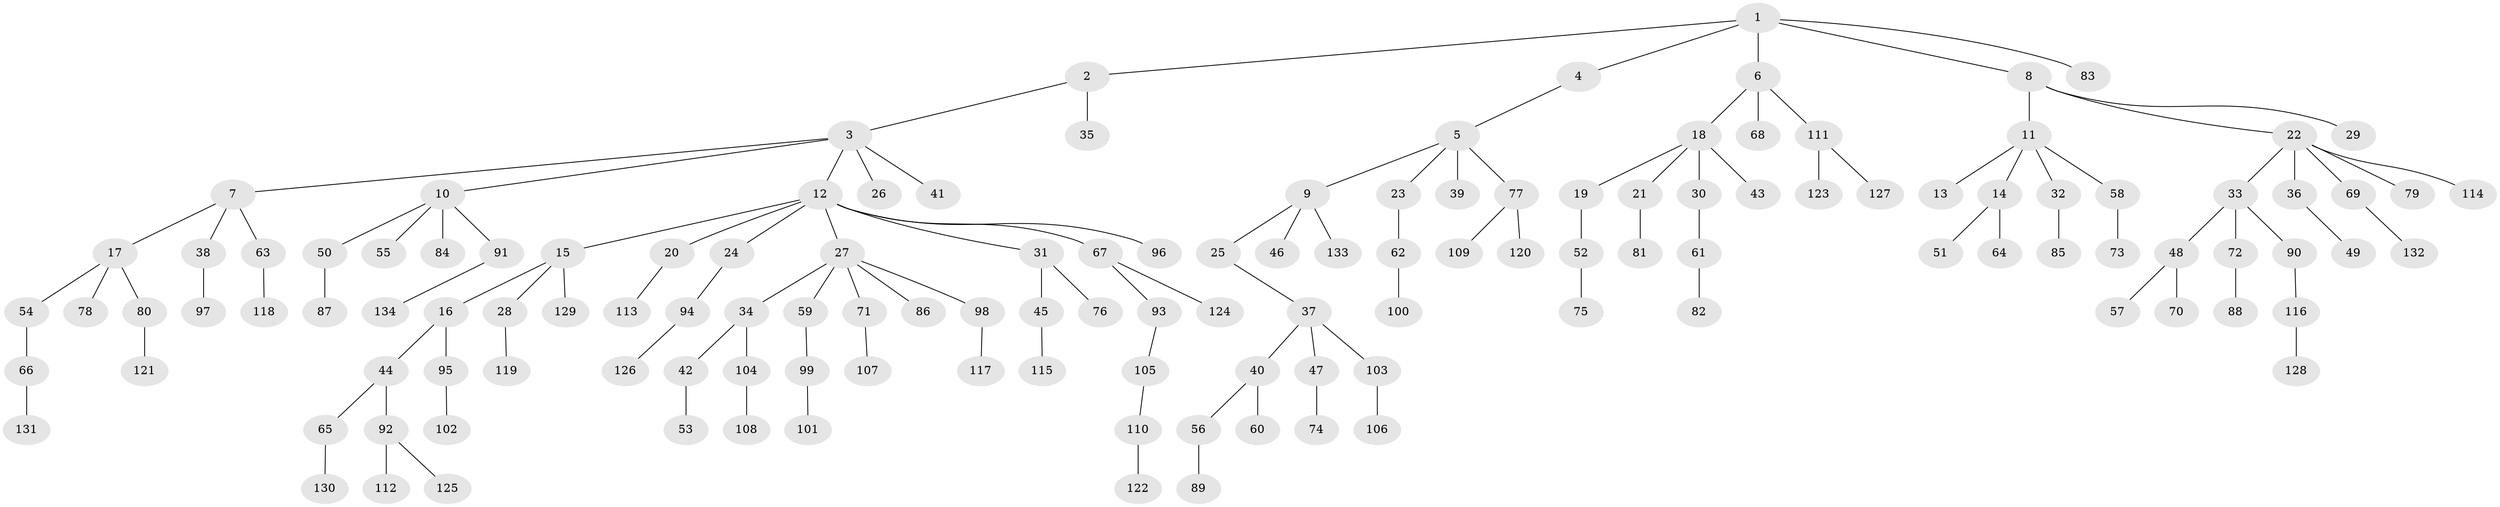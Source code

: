 // Generated by graph-tools (version 1.1) at 2025/02/03/09/25 03:02:26]
// undirected, 134 vertices, 133 edges
graph export_dot {
graph [start="1"]
  node [color=gray90,style=filled];
  1;
  2;
  3;
  4;
  5;
  6;
  7;
  8;
  9;
  10;
  11;
  12;
  13;
  14;
  15;
  16;
  17;
  18;
  19;
  20;
  21;
  22;
  23;
  24;
  25;
  26;
  27;
  28;
  29;
  30;
  31;
  32;
  33;
  34;
  35;
  36;
  37;
  38;
  39;
  40;
  41;
  42;
  43;
  44;
  45;
  46;
  47;
  48;
  49;
  50;
  51;
  52;
  53;
  54;
  55;
  56;
  57;
  58;
  59;
  60;
  61;
  62;
  63;
  64;
  65;
  66;
  67;
  68;
  69;
  70;
  71;
  72;
  73;
  74;
  75;
  76;
  77;
  78;
  79;
  80;
  81;
  82;
  83;
  84;
  85;
  86;
  87;
  88;
  89;
  90;
  91;
  92;
  93;
  94;
  95;
  96;
  97;
  98;
  99;
  100;
  101;
  102;
  103;
  104;
  105;
  106;
  107;
  108;
  109;
  110;
  111;
  112;
  113;
  114;
  115;
  116;
  117;
  118;
  119;
  120;
  121;
  122;
  123;
  124;
  125;
  126;
  127;
  128;
  129;
  130;
  131;
  132;
  133;
  134;
  1 -- 2;
  1 -- 4;
  1 -- 6;
  1 -- 8;
  1 -- 83;
  2 -- 3;
  2 -- 35;
  3 -- 7;
  3 -- 10;
  3 -- 12;
  3 -- 26;
  3 -- 41;
  4 -- 5;
  5 -- 9;
  5 -- 23;
  5 -- 39;
  5 -- 77;
  6 -- 18;
  6 -- 68;
  6 -- 111;
  7 -- 17;
  7 -- 38;
  7 -- 63;
  8 -- 11;
  8 -- 22;
  8 -- 29;
  9 -- 25;
  9 -- 46;
  9 -- 133;
  10 -- 50;
  10 -- 55;
  10 -- 84;
  10 -- 91;
  11 -- 13;
  11 -- 14;
  11 -- 32;
  11 -- 58;
  12 -- 15;
  12 -- 20;
  12 -- 24;
  12 -- 27;
  12 -- 31;
  12 -- 67;
  12 -- 96;
  14 -- 51;
  14 -- 64;
  15 -- 16;
  15 -- 28;
  15 -- 129;
  16 -- 44;
  16 -- 95;
  17 -- 54;
  17 -- 78;
  17 -- 80;
  18 -- 19;
  18 -- 21;
  18 -- 30;
  18 -- 43;
  19 -- 52;
  20 -- 113;
  21 -- 81;
  22 -- 33;
  22 -- 36;
  22 -- 69;
  22 -- 79;
  22 -- 114;
  23 -- 62;
  24 -- 94;
  25 -- 37;
  27 -- 34;
  27 -- 59;
  27 -- 71;
  27 -- 86;
  27 -- 98;
  28 -- 119;
  30 -- 61;
  31 -- 45;
  31 -- 76;
  32 -- 85;
  33 -- 48;
  33 -- 72;
  33 -- 90;
  34 -- 42;
  34 -- 104;
  36 -- 49;
  37 -- 40;
  37 -- 47;
  37 -- 103;
  38 -- 97;
  40 -- 56;
  40 -- 60;
  42 -- 53;
  44 -- 65;
  44 -- 92;
  45 -- 115;
  47 -- 74;
  48 -- 57;
  48 -- 70;
  50 -- 87;
  52 -- 75;
  54 -- 66;
  56 -- 89;
  58 -- 73;
  59 -- 99;
  61 -- 82;
  62 -- 100;
  63 -- 118;
  65 -- 130;
  66 -- 131;
  67 -- 93;
  67 -- 124;
  69 -- 132;
  71 -- 107;
  72 -- 88;
  77 -- 109;
  77 -- 120;
  80 -- 121;
  90 -- 116;
  91 -- 134;
  92 -- 112;
  92 -- 125;
  93 -- 105;
  94 -- 126;
  95 -- 102;
  98 -- 117;
  99 -- 101;
  103 -- 106;
  104 -- 108;
  105 -- 110;
  110 -- 122;
  111 -- 123;
  111 -- 127;
  116 -- 128;
}
